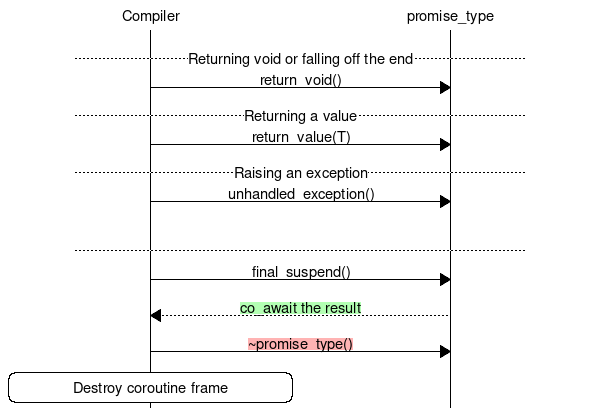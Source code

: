 msc {
    Compiler, promise_type;
    
    |||;
    
    --- [label="Returning void or falling off the end"];
    Compiler => promise_type [label="return_void()"];
    --- [label="Returning a value"];
    Compiler => promise_type [label="return_value(T)"];
    --- [label="Raising an exception"];
    Compiler => promise_type [label="unhandled_exception()"];
    
    |||;
    
    ---;
    Compiler => promise_type [label="final_suspend()"];
    Compiler << promise_type [label="co_await the result", textbgcolour="#b3ffb3"];
    
    Compiler => promise_type [label="~promise_type()", textbgcolour="#ffb3b3"];
    Compiler rbox Compiler [label="Destroy coroutine frame"];
}
